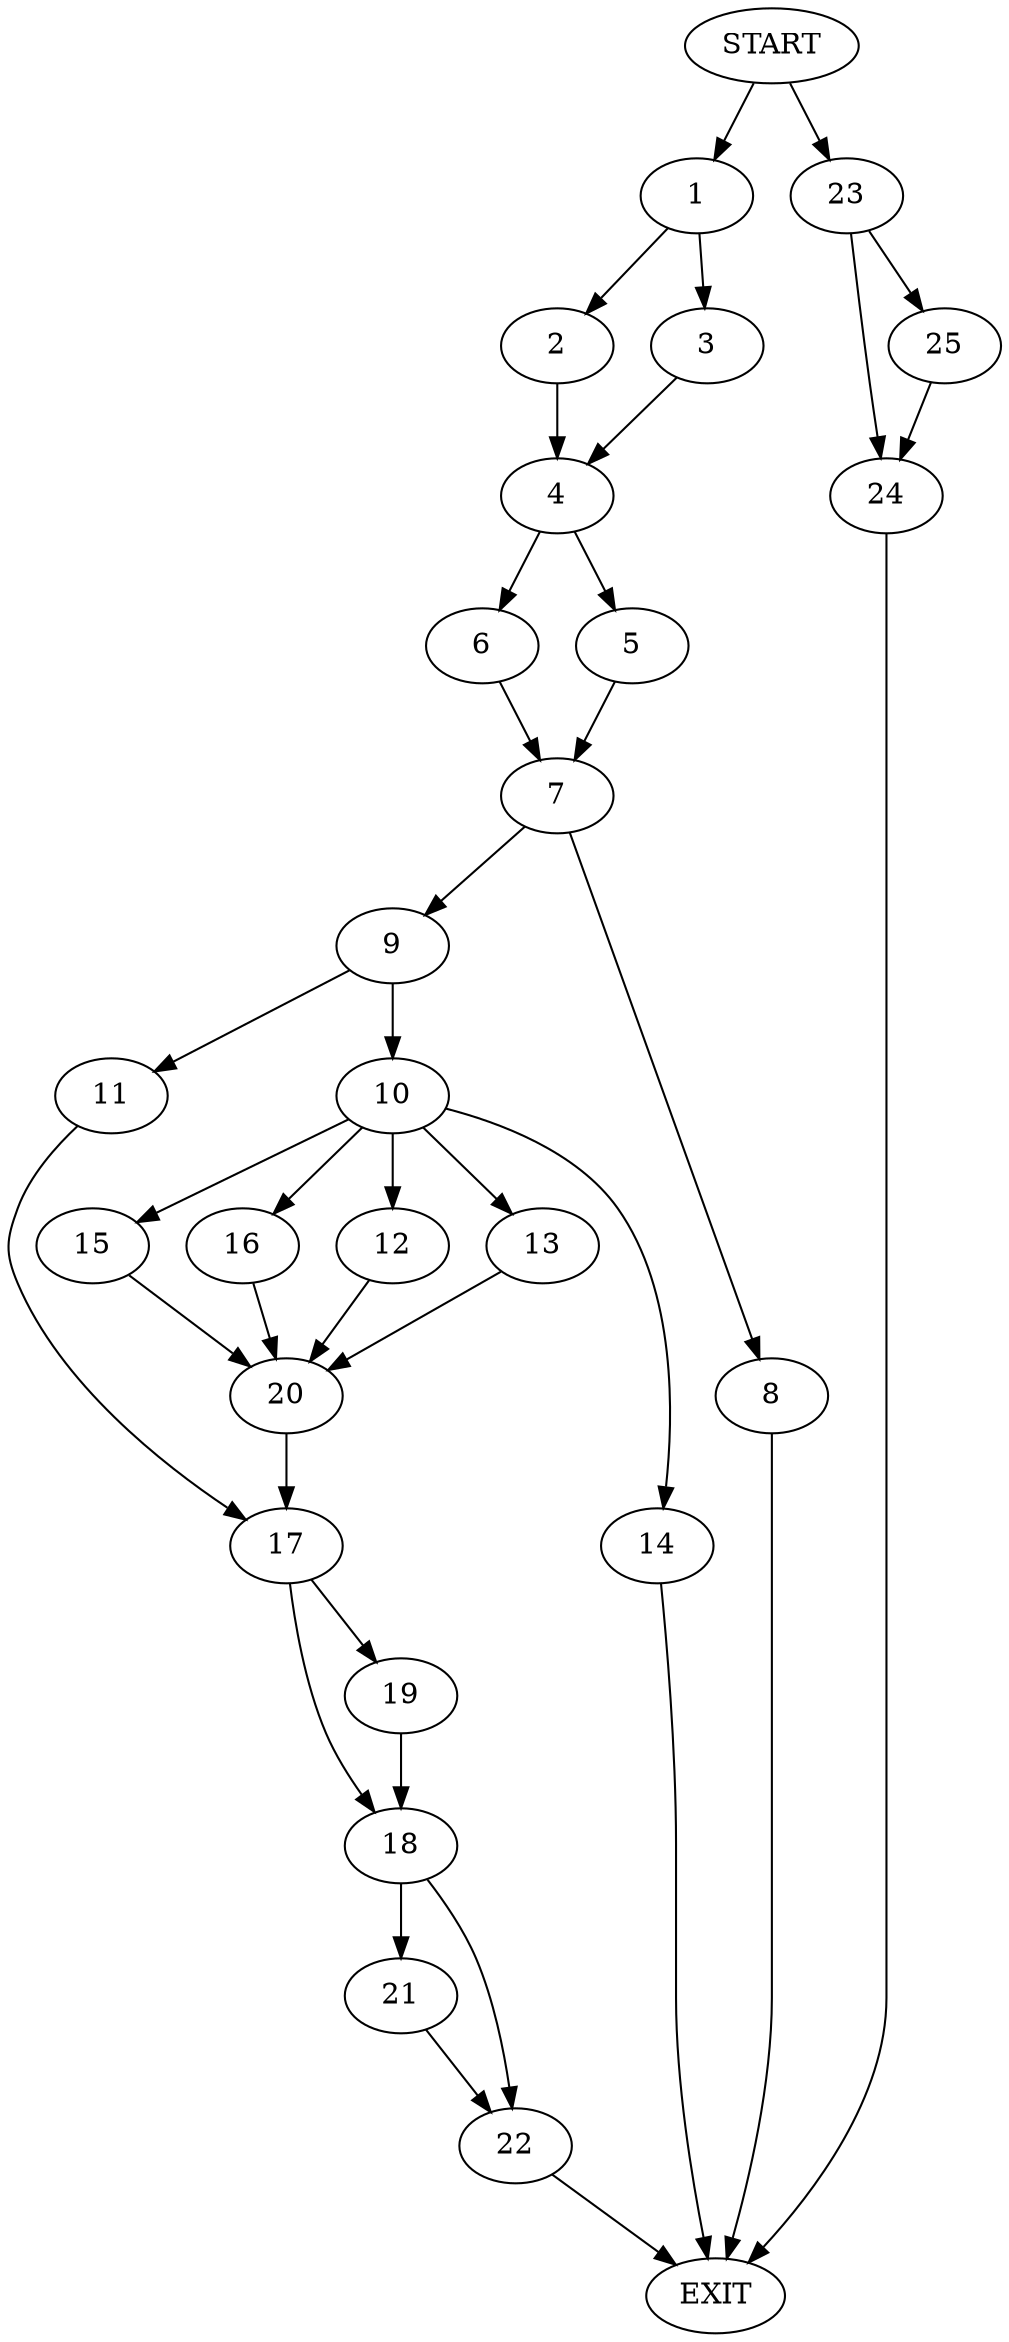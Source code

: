 digraph {
0 [label="START"]
26 [label="EXIT"]
0 -> 1
1 -> 2
1 -> 3
2 -> 4
3 -> 4
4 -> 5
4 -> 6
5 -> 7
6 -> 7
7 -> 8
7 -> 9
9 -> 10
9 -> 11
8 -> 26
10 -> 12
10 -> 13
10 -> 14
10 -> 15
10 -> 16
11 -> 17
17 -> 18
17 -> 19
13 -> 20
14 -> 26
12 -> 20
15 -> 20
16 -> 20
20 -> 17
18 -> 21
18 -> 22
19 -> 18
21 -> 22
22 -> 26
0 -> 23
23 -> 24
23 -> 25
25 -> 24
24 -> 26
}
